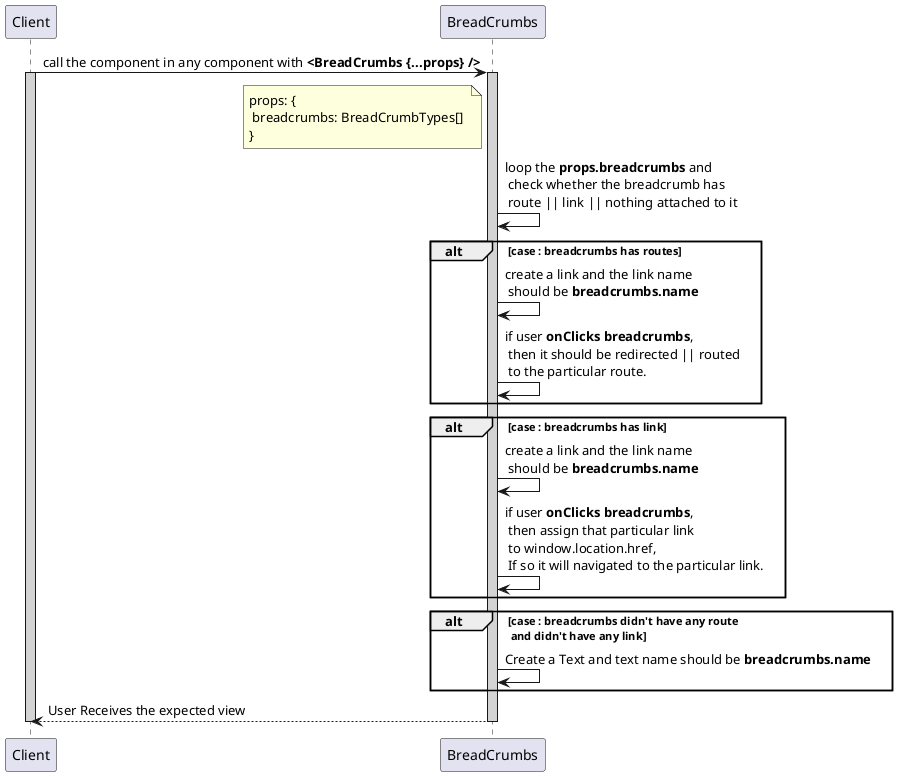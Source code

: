 @startuml bread crumbs
participant Client
participant BreadCrumbs

Client -> BreadCrumbs : call the component in any component with **<BreadCrumbs {...props} />**
activate Client #D3D3D3
    activate BreadCrumbs #D3D3D3
        note left of BreadCrumbs : props: {\n breadcrumbs: BreadCrumbTypes[] \n}
        BreadCrumbs -> BreadCrumbs : loop the **props.breadcrumbs** and\n check whether the breadcrumb has\n route || link || nothing attached to it
        alt case : breadcrumbs has routes
            BreadCrumbs -> BreadCrumbs : create a link and the link name\n should be **breadcrumbs.name**
            BreadCrumbs -> BreadCrumbs : if user **onClicks breadcrumbs**,\n then it should be redirected || routed\n to the particular route.
        end
        alt case : breadcrumbs has link
            BreadCrumbs -> BreadCrumbs : create a link and the link name\n should be **breadcrumbs.name**
            BreadCrumbs -> BreadCrumbs : if user **onClicks breadcrumbs**,\n then assign that particular link\n to window.location.href,\n If so it will navigated to the particular link.
        end
        alt case : breadcrumbs didn't have any route\n and didn't have any link
            BreadCrumbs -> BreadCrumbs : Create a Text and text name should be **breadcrumbs.name**
        end
        Client <-- BreadCrumbs : User Receives the expected view
    deactivate BreadCrumbs
deactivate Client
@enduml